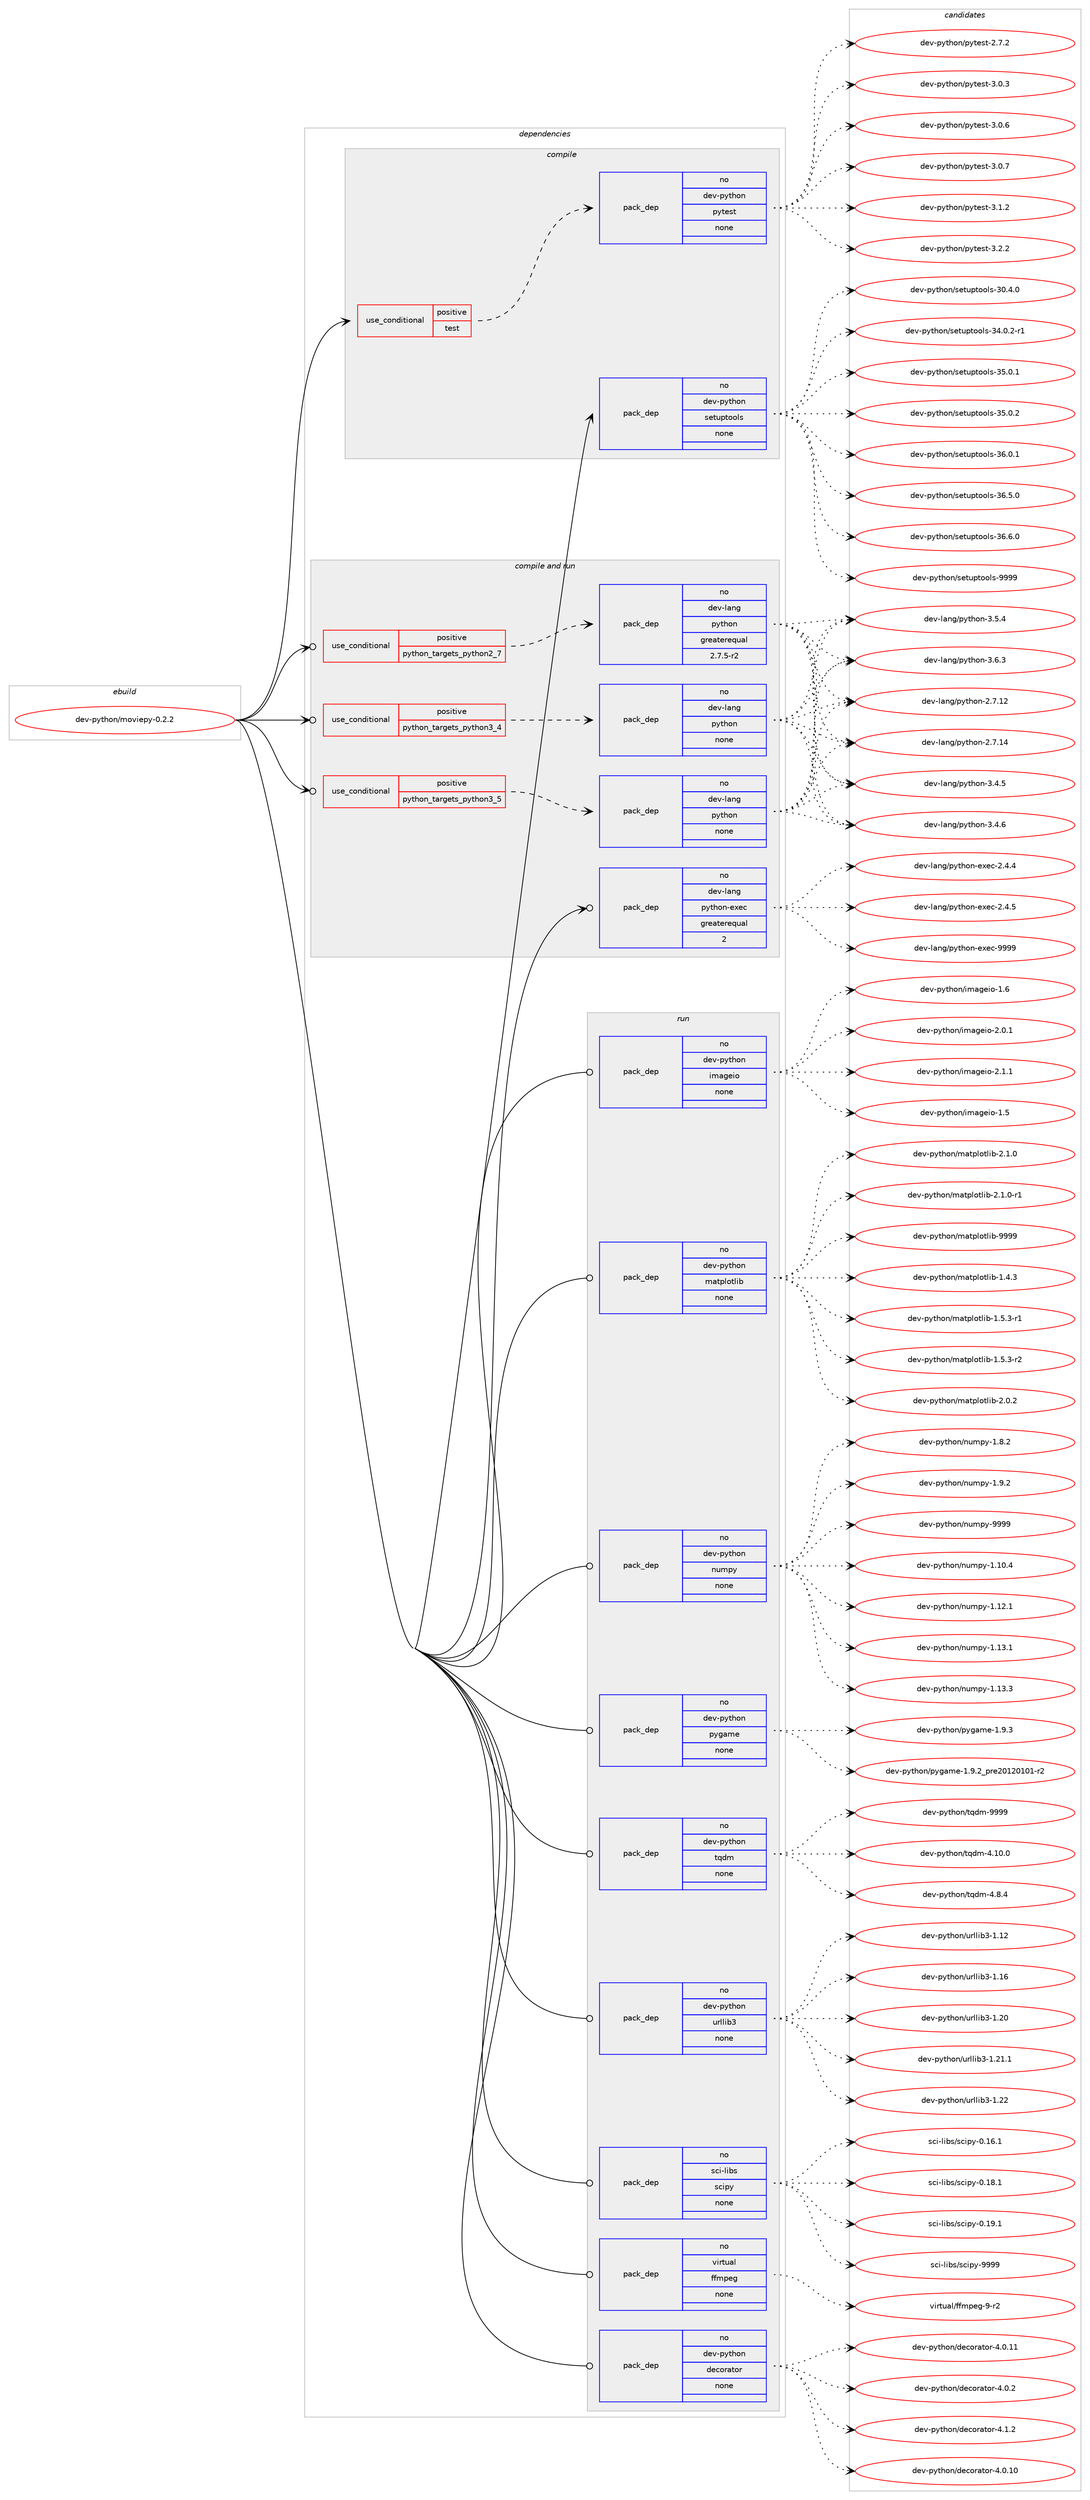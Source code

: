 digraph prolog {

# *************
# Graph options
# *************

newrank=true;
concentrate=true;
compound=true;
graph [rankdir=LR,fontname=Helvetica,fontsize=10,ranksep=1.5];#, ranksep=2.5, nodesep=0.2];
edge  [arrowhead=vee];
node  [fontname=Helvetica,fontsize=10];

# **********
# The ebuild
# **********

subgraph cluster_leftcol {
color=gray;
rank=same;
label=<<i>ebuild</i>>;
id [label="dev-python/moviepy-0.2.2", color=red, width=4, href="../dev-python/moviepy-0.2.2.svg"];
}

# ****************
# The dependencies
# ****************

subgraph cluster_midcol {
color=gray;
label=<<i>dependencies</i>>;
subgraph cluster_compile {
fillcolor="#eeeeee";
style=filled;
label=<<i>compile</i>>;
subgraph cond35660 {
dependency166729 [label=<<TABLE BORDER="0" CELLBORDER="1" CELLSPACING="0" CELLPADDING="4"><TR><TD ROWSPAN="3" CELLPADDING="10">use_conditional</TD></TR><TR><TD>positive</TD></TR><TR><TD>test</TD></TR></TABLE>>, shape=none, color=red];
subgraph pack127214 {
dependency166730 [label=<<TABLE BORDER="0" CELLBORDER="1" CELLSPACING="0" CELLPADDING="4" WIDTH="220"><TR><TD ROWSPAN="6" CELLPADDING="30">pack_dep</TD></TR><TR><TD WIDTH="110">no</TD></TR><TR><TD>dev-python</TD></TR><TR><TD>pytest</TD></TR><TR><TD>none</TD></TR><TR><TD></TD></TR></TABLE>>, shape=none, color=blue];
}
dependency166729:e -> dependency166730:w [weight=20,style="dashed",arrowhead="vee"];
}
id:e -> dependency166729:w [weight=20,style="solid",arrowhead="vee"];
subgraph pack127215 {
dependency166731 [label=<<TABLE BORDER="0" CELLBORDER="1" CELLSPACING="0" CELLPADDING="4" WIDTH="220"><TR><TD ROWSPAN="6" CELLPADDING="30">pack_dep</TD></TR><TR><TD WIDTH="110">no</TD></TR><TR><TD>dev-python</TD></TR><TR><TD>setuptools</TD></TR><TR><TD>none</TD></TR><TR><TD></TD></TR></TABLE>>, shape=none, color=blue];
}
id:e -> dependency166731:w [weight=20,style="solid",arrowhead="vee"];
}
subgraph cluster_compileandrun {
fillcolor="#eeeeee";
style=filled;
label=<<i>compile and run</i>>;
subgraph cond35661 {
dependency166732 [label=<<TABLE BORDER="0" CELLBORDER="1" CELLSPACING="0" CELLPADDING="4"><TR><TD ROWSPAN="3" CELLPADDING="10">use_conditional</TD></TR><TR><TD>positive</TD></TR><TR><TD>python_targets_python2_7</TD></TR></TABLE>>, shape=none, color=red];
subgraph pack127216 {
dependency166733 [label=<<TABLE BORDER="0" CELLBORDER="1" CELLSPACING="0" CELLPADDING="4" WIDTH="220"><TR><TD ROWSPAN="6" CELLPADDING="30">pack_dep</TD></TR><TR><TD WIDTH="110">no</TD></TR><TR><TD>dev-lang</TD></TR><TR><TD>python</TD></TR><TR><TD>greaterequal</TD></TR><TR><TD>2.7.5-r2</TD></TR></TABLE>>, shape=none, color=blue];
}
dependency166732:e -> dependency166733:w [weight=20,style="dashed",arrowhead="vee"];
}
id:e -> dependency166732:w [weight=20,style="solid",arrowhead="odotvee"];
subgraph cond35662 {
dependency166734 [label=<<TABLE BORDER="0" CELLBORDER="1" CELLSPACING="0" CELLPADDING="4"><TR><TD ROWSPAN="3" CELLPADDING="10">use_conditional</TD></TR><TR><TD>positive</TD></TR><TR><TD>python_targets_python3_4</TD></TR></TABLE>>, shape=none, color=red];
subgraph pack127217 {
dependency166735 [label=<<TABLE BORDER="0" CELLBORDER="1" CELLSPACING="0" CELLPADDING="4" WIDTH="220"><TR><TD ROWSPAN="6" CELLPADDING="30">pack_dep</TD></TR><TR><TD WIDTH="110">no</TD></TR><TR><TD>dev-lang</TD></TR><TR><TD>python</TD></TR><TR><TD>none</TD></TR><TR><TD></TD></TR></TABLE>>, shape=none, color=blue];
}
dependency166734:e -> dependency166735:w [weight=20,style="dashed",arrowhead="vee"];
}
id:e -> dependency166734:w [weight=20,style="solid",arrowhead="odotvee"];
subgraph cond35663 {
dependency166736 [label=<<TABLE BORDER="0" CELLBORDER="1" CELLSPACING="0" CELLPADDING="4"><TR><TD ROWSPAN="3" CELLPADDING="10">use_conditional</TD></TR><TR><TD>positive</TD></TR><TR><TD>python_targets_python3_5</TD></TR></TABLE>>, shape=none, color=red];
subgraph pack127218 {
dependency166737 [label=<<TABLE BORDER="0" CELLBORDER="1" CELLSPACING="0" CELLPADDING="4" WIDTH="220"><TR><TD ROWSPAN="6" CELLPADDING="30">pack_dep</TD></TR><TR><TD WIDTH="110">no</TD></TR><TR><TD>dev-lang</TD></TR><TR><TD>python</TD></TR><TR><TD>none</TD></TR><TR><TD></TD></TR></TABLE>>, shape=none, color=blue];
}
dependency166736:e -> dependency166737:w [weight=20,style="dashed",arrowhead="vee"];
}
id:e -> dependency166736:w [weight=20,style="solid",arrowhead="odotvee"];
subgraph pack127219 {
dependency166738 [label=<<TABLE BORDER="0" CELLBORDER="1" CELLSPACING="0" CELLPADDING="4" WIDTH="220"><TR><TD ROWSPAN="6" CELLPADDING="30">pack_dep</TD></TR><TR><TD WIDTH="110">no</TD></TR><TR><TD>dev-lang</TD></TR><TR><TD>python-exec</TD></TR><TR><TD>greaterequal</TD></TR><TR><TD>2</TD></TR></TABLE>>, shape=none, color=blue];
}
id:e -> dependency166738:w [weight=20,style="solid",arrowhead="odotvee"];
}
subgraph cluster_run {
fillcolor="#eeeeee";
style=filled;
label=<<i>run</i>>;
subgraph pack127220 {
dependency166739 [label=<<TABLE BORDER="0" CELLBORDER="1" CELLSPACING="0" CELLPADDING="4" WIDTH="220"><TR><TD ROWSPAN="6" CELLPADDING="30">pack_dep</TD></TR><TR><TD WIDTH="110">no</TD></TR><TR><TD>dev-python</TD></TR><TR><TD>decorator</TD></TR><TR><TD>none</TD></TR><TR><TD></TD></TR></TABLE>>, shape=none, color=blue];
}
id:e -> dependency166739:w [weight=20,style="solid",arrowhead="odot"];
subgraph pack127221 {
dependency166740 [label=<<TABLE BORDER="0" CELLBORDER="1" CELLSPACING="0" CELLPADDING="4" WIDTH="220"><TR><TD ROWSPAN="6" CELLPADDING="30">pack_dep</TD></TR><TR><TD WIDTH="110">no</TD></TR><TR><TD>dev-python</TD></TR><TR><TD>imageio</TD></TR><TR><TD>none</TD></TR><TR><TD></TD></TR></TABLE>>, shape=none, color=blue];
}
id:e -> dependency166740:w [weight=20,style="solid",arrowhead="odot"];
subgraph pack127222 {
dependency166741 [label=<<TABLE BORDER="0" CELLBORDER="1" CELLSPACING="0" CELLPADDING="4" WIDTH="220"><TR><TD ROWSPAN="6" CELLPADDING="30">pack_dep</TD></TR><TR><TD WIDTH="110">no</TD></TR><TR><TD>dev-python</TD></TR><TR><TD>matplotlib</TD></TR><TR><TD>none</TD></TR><TR><TD></TD></TR></TABLE>>, shape=none, color=blue];
}
id:e -> dependency166741:w [weight=20,style="solid",arrowhead="odot"];
subgraph pack127223 {
dependency166742 [label=<<TABLE BORDER="0" CELLBORDER="1" CELLSPACING="0" CELLPADDING="4" WIDTH="220"><TR><TD ROWSPAN="6" CELLPADDING="30">pack_dep</TD></TR><TR><TD WIDTH="110">no</TD></TR><TR><TD>dev-python</TD></TR><TR><TD>numpy</TD></TR><TR><TD>none</TD></TR><TR><TD></TD></TR></TABLE>>, shape=none, color=blue];
}
id:e -> dependency166742:w [weight=20,style="solid",arrowhead="odot"];
subgraph pack127224 {
dependency166743 [label=<<TABLE BORDER="0" CELLBORDER="1" CELLSPACING="0" CELLPADDING="4" WIDTH="220"><TR><TD ROWSPAN="6" CELLPADDING="30">pack_dep</TD></TR><TR><TD WIDTH="110">no</TD></TR><TR><TD>dev-python</TD></TR><TR><TD>pygame</TD></TR><TR><TD>none</TD></TR><TR><TD></TD></TR></TABLE>>, shape=none, color=blue];
}
id:e -> dependency166743:w [weight=20,style="solid",arrowhead="odot"];
subgraph pack127225 {
dependency166744 [label=<<TABLE BORDER="0" CELLBORDER="1" CELLSPACING="0" CELLPADDING="4" WIDTH="220"><TR><TD ROWSPAN="6" CELLPADDING="30">pack_dep</TD></TR><TR><TD WIDTH="110">no</TD></TR><TR><TD>dev-python</TD></TR><TR><TD>tqdm</TD></TR><TR><TD>none</TD></TR><TR><TD></TD></TR></TABLE>>, shape=none, color=blue];
}
id:e -> dependency166744:w [weight=20,style="solid",arrowhead="odot"];
subgraph pack127226 {
dependency166745 [label=<<TABLE BORDER="0" CELLBORDER="1" CELLSPACING="0" CELLPADDING="4" WIDTH="220"><TR><TD ROWSPAN="6" CELLPADDING="30">pack_dep</TD></TR><TR><TD WIDTH="110">no</TD></TR><TR><TD>dev-python</TD></TR><TR><TD>urllib3</TD></TR><TR><TD>none</TD></TR><TR><TD></TD></TR></TABLE>>, shape=none, color=blue];
}
id:e -> dependency166745:w [weight=20,style="solid",arrowhead="odot"];
subgraph pack127227 {
dependency166746 [label=<<TABLE BORDER="0" CELLBORDER="1" CELLSPACING="0" CELLPADDING="4" WIDTH="220"><TR><TD ROWSPAN="6" CELLPADDING="30">pack_dep</TD></TR><TR><TD WIDTH="110">no</TD></TR><TR><TD>sci-libs</TD></TR><TR><TD>scipy</TD></TR><TR><TD>none</TD></TR><TR><TD></TD></TR></TABLE>>, shape=none, color=blue];
}
id:e -> dependency166746:w [weight=20,style="solid",arrowhead="odot"];
subgraph pack127228 {
dependency166747 [label=<<TABLE BORDER="0" CELLBORDER="1" CELLSPACING="0" CELLPADDING="4" WIDTH="220"><TR><TD ROWSPAN="6" CELLPADDING="30">pack_dep</TD></TR><TR><TD WIDTH="110">no</TD></TR><TR><TD>virtual</TD></TR><TR><TD>ffmpeg</TD></TR><TR><TD>none</TD></TR><TR><TD></TD></TR></TABLE>>, shape=none, color=blue];
}
id:e -> dependency166747:w [weight=20,style="solid",arrowhead="odot"];
}
}

# **************
# The candidates
# **************

subgraph cluster_choices {
rank=same;
color=gray;
label=<<i>candidates</i>>;

subgraph choice127214 {
color=black;
nodesep=1;
choice1001011184511212111610411111047112121116101115116455046554650 [label="dev-python/pytest-2.7.2", color=red, width=4,href="../dev-python/pytest-2.7.2.svg"];
choice1001011184511212111610411111047112121116101115116455146484651 [label="dev-python/pytest-3.0.3", color=red, width=4,href="../dev-python/pytest-3.0.3.svg"];
choice1001011184511212111610411111047112121116101115116455146484654 [label="dev-python/pytest-3.0.6", color=red, width=4,href="../dev-python/pytest-3.0.6.svg"];
choice1001011184511212111610411111047112121116101115116455146484655 [label="dev-python/pytest-3.0.7", color=red, width=4,href="../dev-python/pytest-3.0.7.svg"];
choice1001011184511212111610411111047112121116101115116455146494650 [label="dev-python/pytest-3.1.2", color=red, width=4,href="../dev-python/pytest-3.1.2.svg"];
choice1001011184511212111610411111047112121116101115116455146504650 [label="dev-python/pytest-3.2.2", color=red, width=4,href="../dev-python/pytest-3.2.2.svg"];
dependency166730:e -> choice1001011184511212111610411111047112121116101115116455046554650:w [style=dotted,weight="100"];
dependency166730:e -> choice1001011184511212111610411111047112121116101115116455146484651:w [style=dotted,weight="100"];
dependency166730:e -> choice1001011184511212111610411111047112121116101115116455146484654:w [style=dotted,weight="100"];
dependency166730:e -> choice1001011184511212111610411111047112121116101115116455146484655:w [style=dotted,weight="100"];
dependency166730:e -> choice1001011184511212111610411111047112121116101115116455146494650:w [style=dotted,weight="100"];
dependency166730:e -> choice1001011184511212111610411111047112121116101115116455146504650:w [style=dotted,weight="100"];
}
subgraph choice127215 {
color=black;
nodesep=1;
choice100101118451121211161041111104711510111611711211611111110811545514846524648 [label="dev-python/setuptools-30.4.0", color=red, width=4,href="../dev-python/setuptools-30.4.0.svg"];
choice1001011184511212111610411111047115101116117112116111111108115455152464846504511449 [label="dev-python/setuptools-34.0.2-r1", color=red, width=4,href="../dev-python/setuptools-34.0.2-r1.svg"];
choice100101118451121211161041111104711510111611711211611111110811545515346484649 [label="dev-python/setuptools-35.0.1", color=red, width=4,href="../dev-python/setuptools-35.0.1.svg"];
choice100101118451121211161041111104711510111611711211611111110811545515346484650 [label="dev-python/setuptools-35.0.2", color=red, width=4,href="../dev-python/setuptools-35.0.2.svg"];
choice100101118451121211161041111104711510111611711211611111110811545515446484649 [label="dev-python/setuptools-36.0.1", color=red, width=4,href="../dev-python/setuptools-36.0.1.svg"];
choice100101118451121211161041111104711510111611711211611111110811545515446534648 [label="dev-python/setuptools-36.5.0", color=red, width=4,href="../dev-python/setuptools-36.5.0.svg"];
choice100101118451121211161041111104711510111611711211611111110811545515446544648 [label="dev-python/setuptools-36.6.0", color=red, width=4,href="../dev-python/setuptools-36.6.0.svg"];
choice10010111845112121116104111110471151011161171121161111111081154557575757 [label="dev-python/setuptools-9999", color=red, width=4,href="../dev-python/setuptools-9999.svg"];
dependency166731:e -> choice100101118451121211161041111104711510111611711211611111110811545514846524648:w [style=dotted,weight="100"];
dependency166731:e -> choice1001011184511212111610411111047115101116117112116111111108115455152464846504511449:w [style=dotted,weight="100"];
dependency166731:e -> choice100101118451121211161041111104711510111611711211611111110811545515346484649:w [style=dotted,weight="100"];
dependency166731:e -> choice100101118451121211161041111104711510111611711211611111110811545515346484650:w [style=dotted,weight="100"];
dependency166731:e -> choice100101118451121211161041111104711510111611711211611111110811545515446484649:w [style=dotted,weight="100"];
dependency166731:e -> choice100101118451121211161041111104711510111611711211611111110811545515446534648:w [style=dotted,weight="100"];
dependency166731:e -> choice100101118451121211161041111104711510111611711211611111110811545515446544648:w [style=dotted,weight="100"];
dependency166731:e -> choice10010111845112121116104111110471151011161171121161111111081154557575757:w [style=dotted,weight="100"];
}
subgraph choice127216 {
color=black;
nodesep=1;
choice10010111845108971101034711212111610411111045504655464950 [label="dev-lang/python-2.7.12", color=red, width=4,href="../dev-lang/python-2.7.12.svg"];
choice10010111845108971101034711212111610411111045504655464952 [label="dev-lang/python-2.7.14", color=red, width=4,href="../dev-lang/python-2.7.14.svg"];
choice100101118451089711010347112121116104111110455146524653 [label="dev-lang/python-3.4.5", color=red, width=4,href="../dev-lang/python-3.4.5.svg"];
choice100101118451089711010347112121116104111110455146524654 [label="dev-lang/python-3.4.6", color=red, width=4,href="../dev-lang/python-3.4.6.svg"];
choice100101118451089711010347112121116104111110455146534652 [label="dev-lang/python-3.5.4", color=red, width=4,href="../dev-lang/python-3.5.4.svg"];
choice100101118451089711010347112121116104111110455146544651 [label="dev-lang/python-3.6.3", color=red, width=4,href="../dev-lang/python-3.6.3.svg"];
dependency166733:e -> choice10010111845108971101034711212111610411111045504655464950:w [style=dotted,weight="100"];
dependency166733:e -> choice10010111845108971101034711212111610411111045504655464952:w [style=dotted,weight="100"];
dependency166733:e -> choice100101118451089711010347112121116104111110455146524653:w [style=dotted,weight="100"];
dependency166733:e -> choice100101118451089711010347112121116104111110455146524654:w [style=dotted,weight="100"];
dependency166733:e -> choice100101118451089711010347112121116104111110455146534652:w [style=dotted,weight="100"];
dependency166733:e -> choice100101118451089711010347112121116104111110455146544651:w [style=dotted,weight="100"];
}
subgraph choice127217 {
color=black;
nodesep=1;
choice10010111845108971101034711212111610411111045504655464950 [label="dev-lang/python-2.7.12", color=red, width=4,href="../dev-lang/python-2.7.12.svg"];
choice10010111845108971101034711212111610411111045504655464952 [label="dev-lang/python-2.7.14", color=red, width=4,href="../dev-lang/python-2.7.14.svg"];
choice100101118451089711010347112121116104111110455146524653 [label="dev-lang/python-3.4.5", color=red, width=4,href="../dev-lang/python-3.4.5.svg"];
choice100101118451089711010347112121116104111110455146524654 [label="dev-lang/python-3.4.6", color=red, width=4,href="../dev-lang/python-3.4.6.svg"];
choice100101118451089711010347112121116104111110455146534652 [label="dev-lang/python-3.5.4", color=red, width=4,href="../dev-lang/python-3.5.4.svg"];
choice100101118451089711010347112121116104111110455146544651 [label="dev-lang/python-3.6.3", color=red, width=4,href="../dev-lang/python-3.6.3.svg"];
dependency166735:e -> choice10010111845108971101034711212111610411111045504655464950:w [style=dotted,weight="100"];
dependency166735:e -> choice10010111845108971101034711212111610411111045504655464952:w [style=dotted,weight="100"];
dependency166735:e -> choice100101118451089711010347112121116104111110455146524653:w [style=dotted,weight="100"];
dependency166735:e -> choice100101118451089711010347112121116104111110455146524654:w [style=dotted,weight="100"];
dependency166735:e -> choice100101118451089711010347112121116104111110455146534652:w [style=dotted,weight="100"];
dependency166735:e -> choice100101118451089711010347112121116104111110455146544651:w [style=dotted,weight="100"];
}
subgraph choice127218 {
color=black;
nodesep=1;
choice10010111845108971101034711212111610411111045504655464950 [label="dev-lang/python-2.7.12", color=red, width=4,href="../dev-lang/python-2.7.12.svg"];
choice10010111845108971101034711212111610411111045504655464952 [label="dev-lang/python-2.7.14", color=red, width=4,href="../dev-lang/python-2.7.14.svg"];
choice100101118451089711010347112121116104111110455146524653 [label="dev-lang/python-3.4.5", color=red, width=4,href="../dev-lang/python-3.4.5.svg"];
choice100101118451089711010347112121116104111110455146524654 [label="dev-lang/python-3.4.6", color=red, width=4,href="../dev-lang/python-3.4.6.svg"];
choice100101118451089711010347112121116104111110455146534652 [label="dev-lang/python-3.5.4", color=red, width=4,href="../dev-lang/python-3.5.4.svg"];
choice100101118451089711010347112121116104111110455146544651 [label="dev-lang/python-3.6.3", color=red, width=4,href="../dev-lang/python-3.6.3.svg"];
dependency166737:e -> choice10010111845108971101034711212111610411111045504655464950:w [style=dotted,weight="100"];
dependency166737:e -> choice10010111845108971101034711212111610411111045504655464952:w [style=dotted,weight="100"];
dependency166737:e -> choice100101118451089711010347112121116104111110455146524653:w [style=dotted,weight="100"];
dependency166737:e -> choice100101118451089711010347112121116104111110455146524654:w [style=dotted,weight="100"];
dependency166737:e -> choice100101118451089711010347112121116104111110455146534652:w [style=dotted,weight="100"];
dependency166737:e -> choice100101118451089711010347112121116104111110455146544651:w [style=dotted,weight="100"];
}
subgraph choice127219 {
color=black;
nodesep=1;
choice1001011184510897110103471121211161041111104510112010199455046524652 [label="dev-lang/python-exec-2.4.4", color=red, width=4,href="../dev-lang/python-exec-2.4.4.svg"];
choice1001011184510897110103471121211161041111104510112010199455046524653 [label="dev-lang/python-exec-2.4.5", color=red, width=4,href="../dev-lang/python-exec-2.4.5.svg"];
choice10010111845108971101034711212111610411111045101120101994557575757 [label="dev-lang/python-exec-9999", color=red, width=4,href="../dev-lang/python-exec-9999.svg"];
dependency166738:e -> choice1001011184510897110103471121211161041111104510112010199455046524652:w [style=dotted,weight="100"];
dependency166738:e -> choice1001011184510897110103471121211161041111104510112010199455046524653:w [style=dotted,weight="100"];
dependency166738:e -> choice10010111845108971101034711212111610411111045101120101994557575757:w [style=dotted,weight="100"];
}
subgraph choice127220 {
color=black;
nodesep=1;
choice1001011184511212111610411111047100101991111149711611111445524648464948 [label="dev-python/decorator-4.0.10", color=red, width=4,href="../dev-python/decorator-4.0.10.svg"];
choice1001011184511212111610411111047100101991111149711611111445524648464949 [label="dev-python/decorator-4.0.11", color=red, width=4,href="../dev-python/decorator-4.0.11.svg"];
choice10010111845112121116104111110471001019911111497116111114455246484650 [label="dev-python/decorator-4.0.2", color=red, width=4,href="../dev-python/decorator-4.0.2.svg"];
choice10010111845112121116104111110471001019911111497116111114455246494650 [label="dev-python/decorator-4.1.2", color=red, width=4,href="../dev-python/decorator-4.1.2.svg"];
dependency166739:e -> choice1001011184511212111610411111047100101991111149711611111445524648464948:w [style=dotted,weight="100"];
dependency166739:e -> choice1001011184511212111610411111047100101991111149711611111445524648464949:w [style=dotted,weight="100"];
dependency166739:e -> choice10010111845112121116104111110471001019911111497116111114455246484650:w [style=dotted,weight="100"];
dependency166739:e -> choice10010111845112121116104111110471001019911111497116111114455246494650:w [style=dotted,weight="100"];
}
subgraph choice127221 {
color=black;
nodesep=1;
choice10010111845112121116104111110471051099710310110511145494653 [label="dev-python/imageio-1.5", color=red, width=4,href="../dev-python/imageio-1.5.svg"];
choice10010111845112121116104111110471051099710310110511145494654 [label="dev-python/imageio-1.6", color=red, width=4,href="../dev-python/imageio-1.6.svg"];
choice100101118451121211161041111104710510997103101105111455046484649 [label="dev-python/imageio-2.0.1", color=red, width=4,href="../dev-python/imageio-2.0.1.svg"];
choice100101118451121211161041111104710510997103101105111455046494649 [label="dev-python/imageio-2.1.1", color=red, width=4,href="../dev-python/imageio-2.1.1.svg"];
dependency166740:e -> choice10010111845112121116104111110471051099710310110511145494653:w [style=dotted,weight="100"];
dependency166740:e -> choice10010111845112121116104111110471051099710310110511145494654:w [style=dotted,weight="100"];
dependency166740:e -> choice100101118451121211161041111104710510997103101105111455046484649:w [style=dotted,weight="100"];
dependency166740:e -> choice100101118451121211161041111104710510997103101105111455046494649:w [style=dotted,weight="100"];
}
subgraph choice127222 {
color=black;
nodesep=1;
choice10010111845112121116104111110471099711611210811111610810598454946524651 [label="dev-python/matplotlib-1.4.3", color=red, width=4,href="../dev-python/matplotlib-1.4.3.svg"];
choice100101118451121211161041111104710997116112108111116108105984549465346514511449 [label="dev-python/matplotlib-1.5.3-r1", color=red, width=4,href="../dev-python/matplotlib-1.5.3-r1.svg"];
choice100101118451121211161041111104710997116112108111116108105984549465346514511450 [label="dev-python/matplotlib-1.5.3-r2", color=red, width=4,href="../dev-python/matplotlib-1.5.3-r2.svg"];
choice10010111845112121116104111110471099711611210811111610810598455046484650 [label="dev-python/matplotlib-2.0.2", color=red, width=4,href="../dev-python/matplotlib-2.0.2.svg"];
choice10010111845112121116104111110471099711611210811111610810598455046494648 [label="dev-python/matplotlib-2.1.0", color=red, width=4,href="../dev-python/matplotlib-2.1.0.svg"];
choice100101118451121211161041111104710997116112108111116108105984550464946484511449 [label="dev-python/matplotlib-2.1.0-r1", color=red, width=4,href="../dev-python/matplotlib-2.1.0-r1.svg"];
choice100101118451121211161041111104710997116112108111116108105984557575757 [label="dev-python/matplotlib-9999", color=red, width=4,href="../dev-python/matplotlib-9999.svg"];
dependency166741:e -> choice10010111845112121116104111110471099711611210811111610810598454946524651:w [style=dotted,weight="100"];
dependency166741:e -> choice100101118451121211161041111104710997116112108111116108105984549465346514511449:w [style=dotted,weight="100"];
dependency166741:e -> choice100101118451121211161041111104710997116112108111116108105984549465346514511450:w [style=dotted,weight="100"];
dependency166741:e -> choice10010111845112121116104111110471099711611210811111610810598455046484650:w [style=dotted,weight="100"];
dependency166741:e -> choice10010111845112121116104111110471099711611210811111610810598455046494648:w [style=dotted,weight="100"];
dependency166741:e -> choice100101118451121211161041111104710997116112108111116108105984550464946484511449:w [style=dotted,weight="100"];
dependency166741:e -> choice100101118451121211161041111104710997116112108111116108105984557575757:w [style=dotted,weight="100"];
}
subgraph choice127223 {
color=black;
nodesep=1;
choice100101118451121211161041111104711011710911212145494649484652 [label="dev-python/numpy-1.10.4", color=red, width=4,href="../dev-python/numpy-1.10.4.svg"];
choice100101118451121211161041111104711011710911212145494649504649 [label="dev-python/numpy-1.12.1", color=red, width=4,href="../dev-python/numpy-1.12.1.svg"];
choice100101118451121211161041111104711011710911212145494649514649 [label="dev-python/numpy-1.13.1", color=red, width=4,href="../dev-python/numpy-1.13.1.svg"];
choice100101118451121211161041111104711011710911212145494649514651 [label="dev-python/numpy-1.13.3", color=red, width=4,href="../dev-python/numpy-1.13.3.svg"];
choice1001011184511212111610411111047110117109112121454946564650 [label="dev-python/numpy-1.8.2", color=red, width=4,href="../dev-python/numpy-1.8.2.svg"];
choice1001011184511212111610411111047110117109112121454946574650 [label="dev-python/numpy-1.9.2", color=red, width=4,href="../dev-python/numpy-1.9.2.svg"];
choice10010111845112121116104111110471101171091121214557575757 [label="dev-python/numpy-9999", color=red, width=4,href="../dev-python/numpy-9999.svg"];
dependency166742:e -> choice100101118451121211161041111104711011710911212145494649484652:w [style=dotted,weight="100"];
dependency166742:e -> choice100101118451121211161041111104711011710911212145494649504649:w [style=dotted,weight="100"];
dependency166742:e -> choice100101118451121211161041111104711011710911212145494649514649:w [style=dotted,weight="100"];
dependency166742:e -> choice100101118451121211161041111104711011710911212145494649514651:w [style=dotted,weight="100"];
dependency166742:e -> choice1001011184511212111610411111047110117109112121454946564650:w [style=dotted,weight="100"];
dependency166742:e -> choice1001011184511212111610411111047110117109112121454946574650:w [style=dotted,weight="100"];
dependency166742:e -> choice10010111845112121116104111110471101171091121214557575757:w [style=dotted,weight="100"];
}
subgraph choice127224 {
color=black;
nodesep=1;
choice1001011184511212111610411111047112121103971091014549465746509511211410150484950484948494511450 [label="dev-python/pygame-1.9.2_pre20120101-r2", color=red, width=4,href="../dev-python/pygame-1.9.2_pre20120101-r2.svg"];
choice100101118451121211161041111104711212110397109101454946574651 [label="dev-python/pygame-1.9.3", color=red, width=4,href="../dev-python/pygame-1.9.3.svg"];
dependency166743:e -> choice1001011184511212111610411111047112121103971091014549465746509511211410150484950484948494511450:w [style=dotted,weight="100"];
dependency166743:e -> choice100101118451121211161041111104711212110397109101454946574651:w [style=dotted,weight="100"];
}
subgraph choice127225 {
color=black;
nodesep=1;
choice100101118451121211161041111104711611310010945524649484648 [label="dev-python/tqdm-4.10.0", color=red, width=4,href="../dev-python/tqdm-4.10.0.svg"];
choice1001011184511212111610411111047116113100109455246564652 [label="dev-python/tqdm-4.8.4", color=red, width=4,href="../dev-python/tqdm-4.8.4.svg"];
choice10010111845112121116104111110471161131001094557575757 [label="dev-python/tqdm-9999", color=red, width=4,href="../dev-python/tqdm-9999.svg"];
dependency166744:e -> choice100101118451121211161041111104711611310010945524649484648:w [style=dotted,weight="100"];
dependency166744:e -> choice1001011184511212111610411111047116113100109455246564652:w [style=dotted,weight="100"];
dependency166744:e -> choice10010111845112121116104111110471161131001094557575757:w [style=dotted,weight="100"];
}
subgraph choice127226 {
color=black;
nodesep=1;
choice100101118451121211161041111104711711410810810598514549464950 [label="dev-python/urllib3-1.12", color=red, width=4,href="../dev-python/urllib3-1.12.svg"];
choice100101118451121211161041111104711711410810810598514549464954 [label="dev-python/urllib3-1.16", color=red, width=4,href="../dev-python/urllib3-1.16.svg"];
choice100101118451121211161041111104711711410810810598514549465048 [label="dev-python/urllib3-1.20", color=red, width=4,href="../dev-python/urllib3-1.20.svg"];
choice1001011184511212111610411111047117114108108105985145494650494649 [label="dev-python/urllib3-1.21.1", color=red, width=4,href="../dev-python/urllib3-1.21.1.svg"];
choice100101118451121211161041111104711711410810810598514549465050 [label="dev-python/urllib3-1.22", color=red, width=4,href="../dev-python/urllib3-1.22.svg"];
dependency166745:e -> choice100101118451121211161041111104711711410810810598514549464950:w [style=dotted,weight="100"];
dependency166745:e -> choice100101118451121211161041111104711711410810810598514549464954:w [style=dotted,weight="100"];
dependency166745:e -> choice100101118451121211161041111104711711410810810598514549465048:w [style=dotted,weight="100"];
dependency166745:e -> choice1001011184511212111610411111047117114108108105985145494650494649:w [style=dotted,weight="100"];
dependency166745:e -> choice100101118451121211161041111104711711410810810598514549465050:w [style=dotted,weight="100"];
}
subgraph choice127227 {
color=black;
nodesep=1;
choice115991054510810598115471159910511212145484649544649 [label="sci-libs/scipy-0.16.1", color=red, width=4,href="../sci-libs/scipy-0.16.1.svg"];
choice115991054510810598115471159910511212145484649564649 [label="sci-libs/scipy-0.18.1", color=red, width=4,href="../sci-libs/scipy-0.18.1.svg"];
choice115991054510810598115471159910511212145484649574649 [label="sci-libs/scipy-0.19.1", color=red, width=4,href="../sci-libs/scipy-0.19.1.svg"];
choice11599105451081059811547115991051121214557575757 [label="sci-libs/scipy-9999", color=red, width=4,href="../sci-libs/scipy-9999.svg"];
dependency166746:e -> choice115991054510810598115471159910511212145484649544649:w [style=dotted,weight="100"];
dependency166746:e -> choice115991054510810598115471159910511212145484649564649:w [style=dotted,weight="100"];
dependency166746:e -> choice115991054510810598115471159910511212145484649574649:w [style=dotted,weight="100"];
dependency166746:e -> choice11599105451081059811547115991051121214557575757:w [style=dotted,weight="100"];
}
subgraph choice127228 {
color=black;
nodesep=1;
choice118105114116117971084710210210911210110345574511450 [label="virtual/ffmpeg-9-r2", color=red, width=4,href="../virtual/ffmpeg-9-r2.svg"];
dependency166747:e -> choice118105114116117971084710210210911210110345574511450:w [style=dotted,weight="100"];
}
}

}
